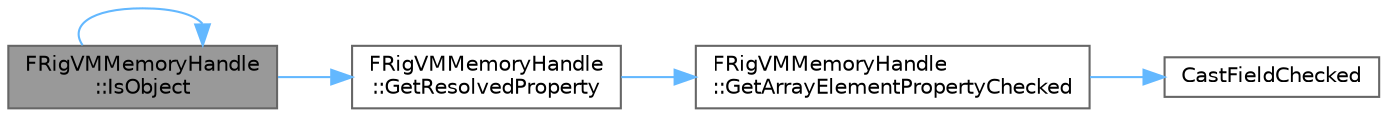 digraph "FRigVMMemoryHandle::IsObject"
{
 // INTERACTIVE_SVG=YES
 // LATEX_PDF_SIZE
  bgcolor="transparent";
  edge [fontname=Helvetica,fontsize=10,labelfontname=Helvetica,labelfontsize=10];
  node [fontname=Helvetica,fontsize=10,shape=box,height=0.2,width=0.4];
  rankdir="LR";
  Node1 [id="Node000001",label="FRigVMMemoryHandle\l::IsObject",height=0.2,width=0.4,color="gray40", fillcolor="grey60", style="filled", fontcolor="black",tooltip=" "];
  Node1 -> Node2 [id="edge1_Node000001_Node000002",color="steelblue1",style="solid",tooltip=" "];
  Node2 [id="Node000002",label="FRigVMMemoryHandle\l::GetResolvedProperty",height=0.2,width=0.4,color="grey40", fillcolor="white", style="filled",URL="$d9/d9c/structFRigVMMemoryHandle.html#afa12f99a3daa4bf911d5048440488e4e",tooltip=" "];
  Node2 -> Node3 [id="edge2_Node000002_Node000003",color="steelblue1",style="solid",tooltip=" "];
  Node3 [id="Node000003",label="FRigVMMemoryHandle\l::GetArrayElementPropertyChecked",height=0.2,width=0.4,color="grey40", fillcolor="white", style="filled",URL="$d9/d9c/structFRigVMMemoryHandle.html#a9897798d78e7fb4f3818eb6271cee13b",tooltip=" "];
  Node3 -> Node4 [id="edge3_Node000003_Node000004",color="steelblue1",style="solid",tooltip=" "];
  Node4 [id="Node000004",label="CastFieldChecked",height=0.2,width=0.4,color="grey40", fillcolor="white", style="filled",URL="$d8/db3/Field_8h.html#a36e7233187078c17059f74feed8078b6",tooltip=" "];
  Node1 -> Node1 [id="edge4_Node000001_Node000001",color="steelblue1",style="solid",tooltip=" "];
}
